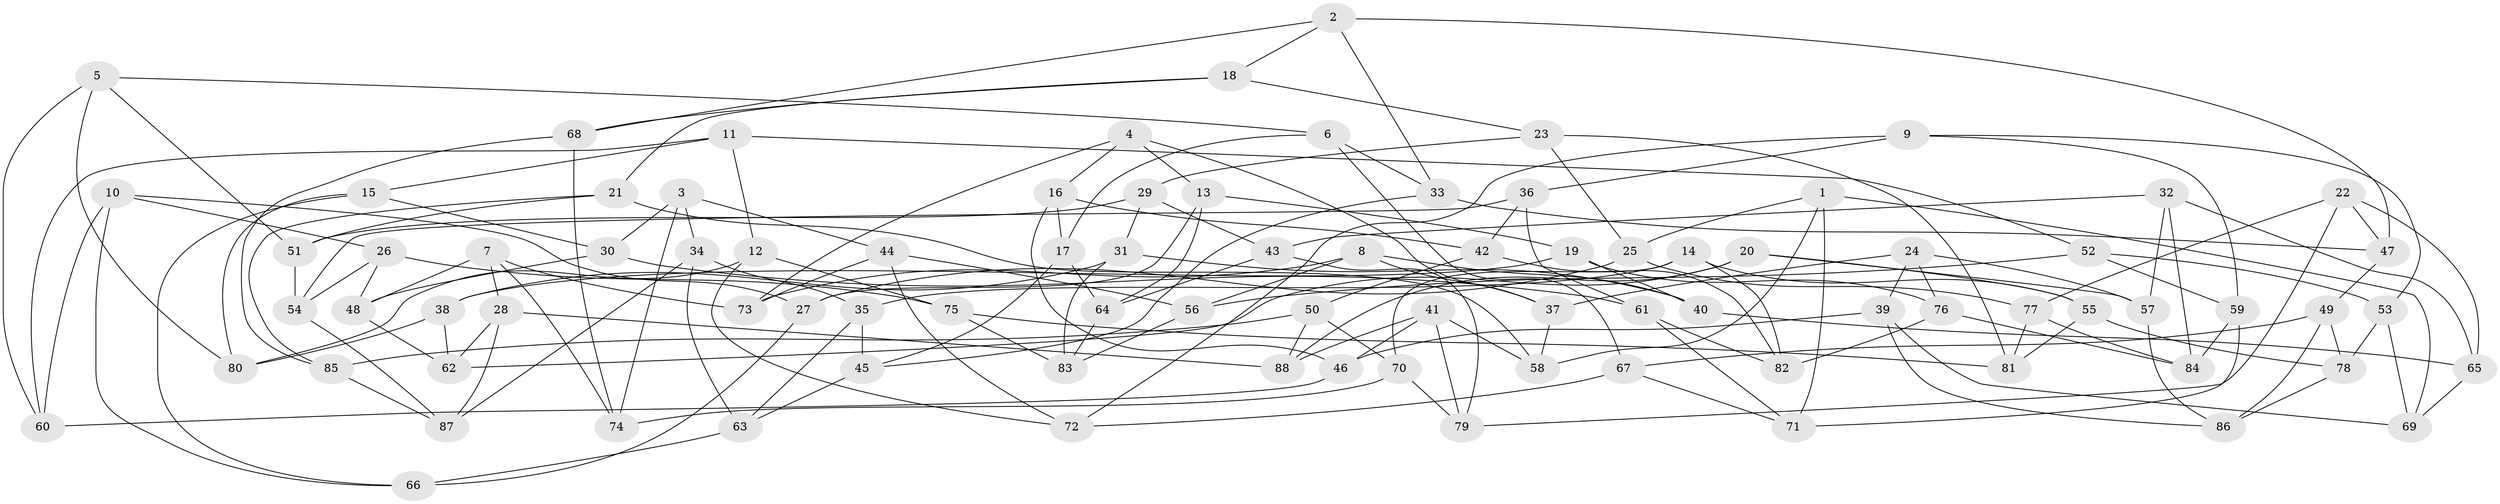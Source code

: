 // coarse degree distribution, {5: 0.19444444444444445, 6: 0.3611111111111111, 4: 0.2222222222222222, 3: 0.027777777777777776, 7: 0.1111111111111111, 8: 0.08333333333333333}
// Generated by graph-tools (version 1.1) at 2025/38/03/04/25 23:38:05]
// undirected, 88 vertices, 176 edges
graph export_dot {
  node [color=gray90,style=filled];
  1;
  2;
  3;
  4;
  5;
  6;
  7;
  8;
  9;
  10;
  11;
  12;
  13;
  14;
  15;
  16;
  17;
  18;
  19;
  20;
  21;
  22;
  23;
  24;
  25;
  26;
  27;
  28;
  29;
  30;
  31;
  32;
  33;
  34;
  35;
  36;
  37;
  38;
  39;
  40;
  41;
  42;
  43;
  44;
  45;
  46;
  47;
  48;
  49;
  50;
  51;
  52;
  53;
  54;
  55;
  56;
  57;
  58;
  59;
  60;
  61;
  62;
  63;
  64;
  65;
  66;
  67;
  68;
  69;
  70;
  71;
  72;
  73;
  74;
  75;
  76;
  77;
  78;
  79;
  80;
  81;
  82;
  83;
  84;
  85;
  86;
  87;
  88;
  1 -- 69;
  1 -- 58;
  1 -- 25;
  1 -- 71;
  2 -- 33;
  2 -- 68;
  2 -- 18;
  2 -- 47;
  3 -- 44;
  3 -- 34;
  3 -- 30;
  3 -- 74;
  4 -- 16;
  4 -- 73;
  4 -- 13;
  4 -- 37;
  5 -- 51;
  5 -- 60;
  5 -- 6;
  5 -- 80;
  6 -- 17;
  6 -- 67;
  6 -- 33;
  7 -- 74;
  7 -- 48;
  7 -- 73;
  7 -- 28;
  8 -- 37;
  8 -- 73;
  8 -- 56;
  8 -- 40;
  9 -- 72;
  9 -- 59;
  9 -- 36;
  9 -- 53;
  10 -- 60;
  10 -- 27;
  10 -- 66;
  10 -- 26;
  11 -- 12;
  11 -- 52;
  11 -- 15;
  11 -- 60;
  12 -- 75;
  12 -- 80;
  12 -- 72;
  13 -- 64;
  13 -- 27;
  13 -- 19;
  14 -- 55;
  14 -- 35;
  14 -- 70;
  14 -- 82;
  15 -- 66;
  15 -- 80;
  15 -- 30;
  16 -- 42;
  16 -- 46;
  16 -- 17;
  17 -- 45;
  17 -- 64;
  18 -- 68;
  18 -- 23;
  18 -- 21;
  19 -- 40;
  19 -- 76;
  19 -- 38;
  20 -- 88;
  20 -- 62;
  20 -- 57;
  20 -- 55;
  21 -- 51;
  21 -- 58;
  21 -- 85;
  22 -- 65;
  22 -- 47;
  22 -- 79;
  22 -- 77;
  23 -- 81;
  23 -- 29;
  23 -- 25;
  24 -- 39;
  24 -- 76;
  24 -- 37;
  24 -- 57;
  25 -- 77;
  25 -- 27;
  26 -- 54;
  26 -- 75;
  26 -- 48;
  27 -- 66;
  28 -- 87;
  28 -- 88;
  28 -- 62;
  29 -- 31;
  29 -- 51;
  29 -- 43;
  30 -- 61;
  30 -- 48;
  31 -- 40;
  31 -- 83;
  31 -- 38;
  32 -- 84;
  32 -- 65;
  32 -- 57;
  32 -- 43;
  33 -- 45;
  33 -- 47;
  34 -- 63;
  34 -- 35;
  34 -- 87;
  35 -- 45;
  35 -- 63;
  36 -- 54;
  36 -- 61;
  36 -- 42;
  37 -- 58;
  38 -- 80;
  38 -- 62;
  39 -- 86;
  39 -- 69;
  39 -- 46;
  40 -- 65;
  41 -- 88;
  41 -- 79;
  41 -- 46;
  41 -- 58;
  42 -- 50;
  42 -- 82;
  43 -- 79;
  43 -- 64;
  44 -- 72;
  44 -- 73;
  44 -- 56;
  45 -- 63;
  46 -- 60;
  47 -- 49;
  48 -- 62;
  49 -- 86;
  49 -- 67;
  49 -- 78;
  50 -- 85;
  50 -- 88;
  50 -- 70;
  51 -- 54;
  52 -- 59;
  52 -- 53;
  52 -- 56;
  53 -- 78;
  53 -- 69;
  54 -- 87;
  55 -- 81;
  55 -- 78;
  56 -- 83;
  57 -- 86;
  59 -- 71;
  59 -- 84;
  61 -- 82;
  61 -- 71;
  63 -- 66;
  64 -- 83;
  65 -- 69;
  67 -- 71;
  67 -- 72;
  68 -- 74;
  68 -- 85;
  70 -- 79;
  70 -- 74;
  75 -- 83;
  75 -- 81;
  76 -- 82;
  76 -- 84;
  77 -- 84;
  77 -- 81;
  78 -- 86;
  85 -- 87;
}
